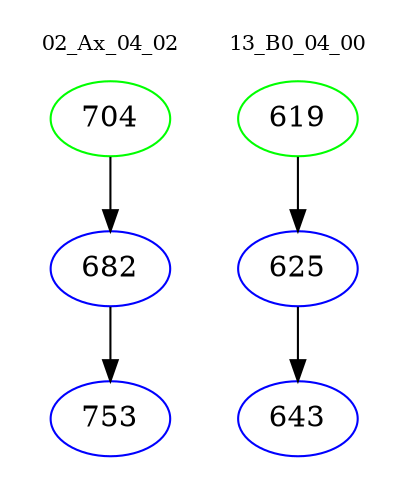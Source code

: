digraph{
subgraph cluster_0 {
color = white
label = "02_Ax_04_02";
fontsize=10;
T0_704 [label="704", color="green"]
T0_704 -> T0_682 [color="black"]
T0_682 [label="682", color="blue"]
T0_682 -> T0_753 [color="black"]
T0_753 [label="753", color="blue"]
}
subgraph cluster_1 {
color = white
label = "13_B0_04_00";
fontsize=10;
T1_619 [label="619", color="green"]
T1_619 -> T1_625 [color="black"]
T1_625 [label="625", color="blue"]
T1_625 -> T1_643 [color="black"]
T1_643 [label="643", color="blue"]
}
}
